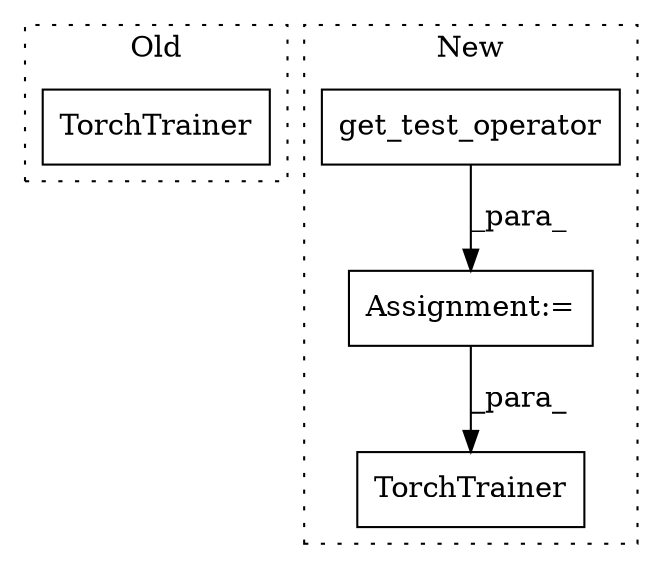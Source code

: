 digraph G {
subgraph cluster0 {
1 [label="TorchTrainer" a="32" s="6992,7155" l="13,1" shape="box"];
label = "Old";
style="dotted";
}
subgraph cluster1 {
2 [label="get_test_operator" a="32" s="6233,6269" l="18,1" shape="box"];
3 [label="TorchTrainer" a="32" s="6285,6356" l="13,1" shape="box"];
4 [label="Assignment:=" a="7" s="6232" l="1" shape="box"];
label = "New";
style="dotted";
}
2 -> 4 [label="_para_"];
4 -> 3 [label="_para_"];
}